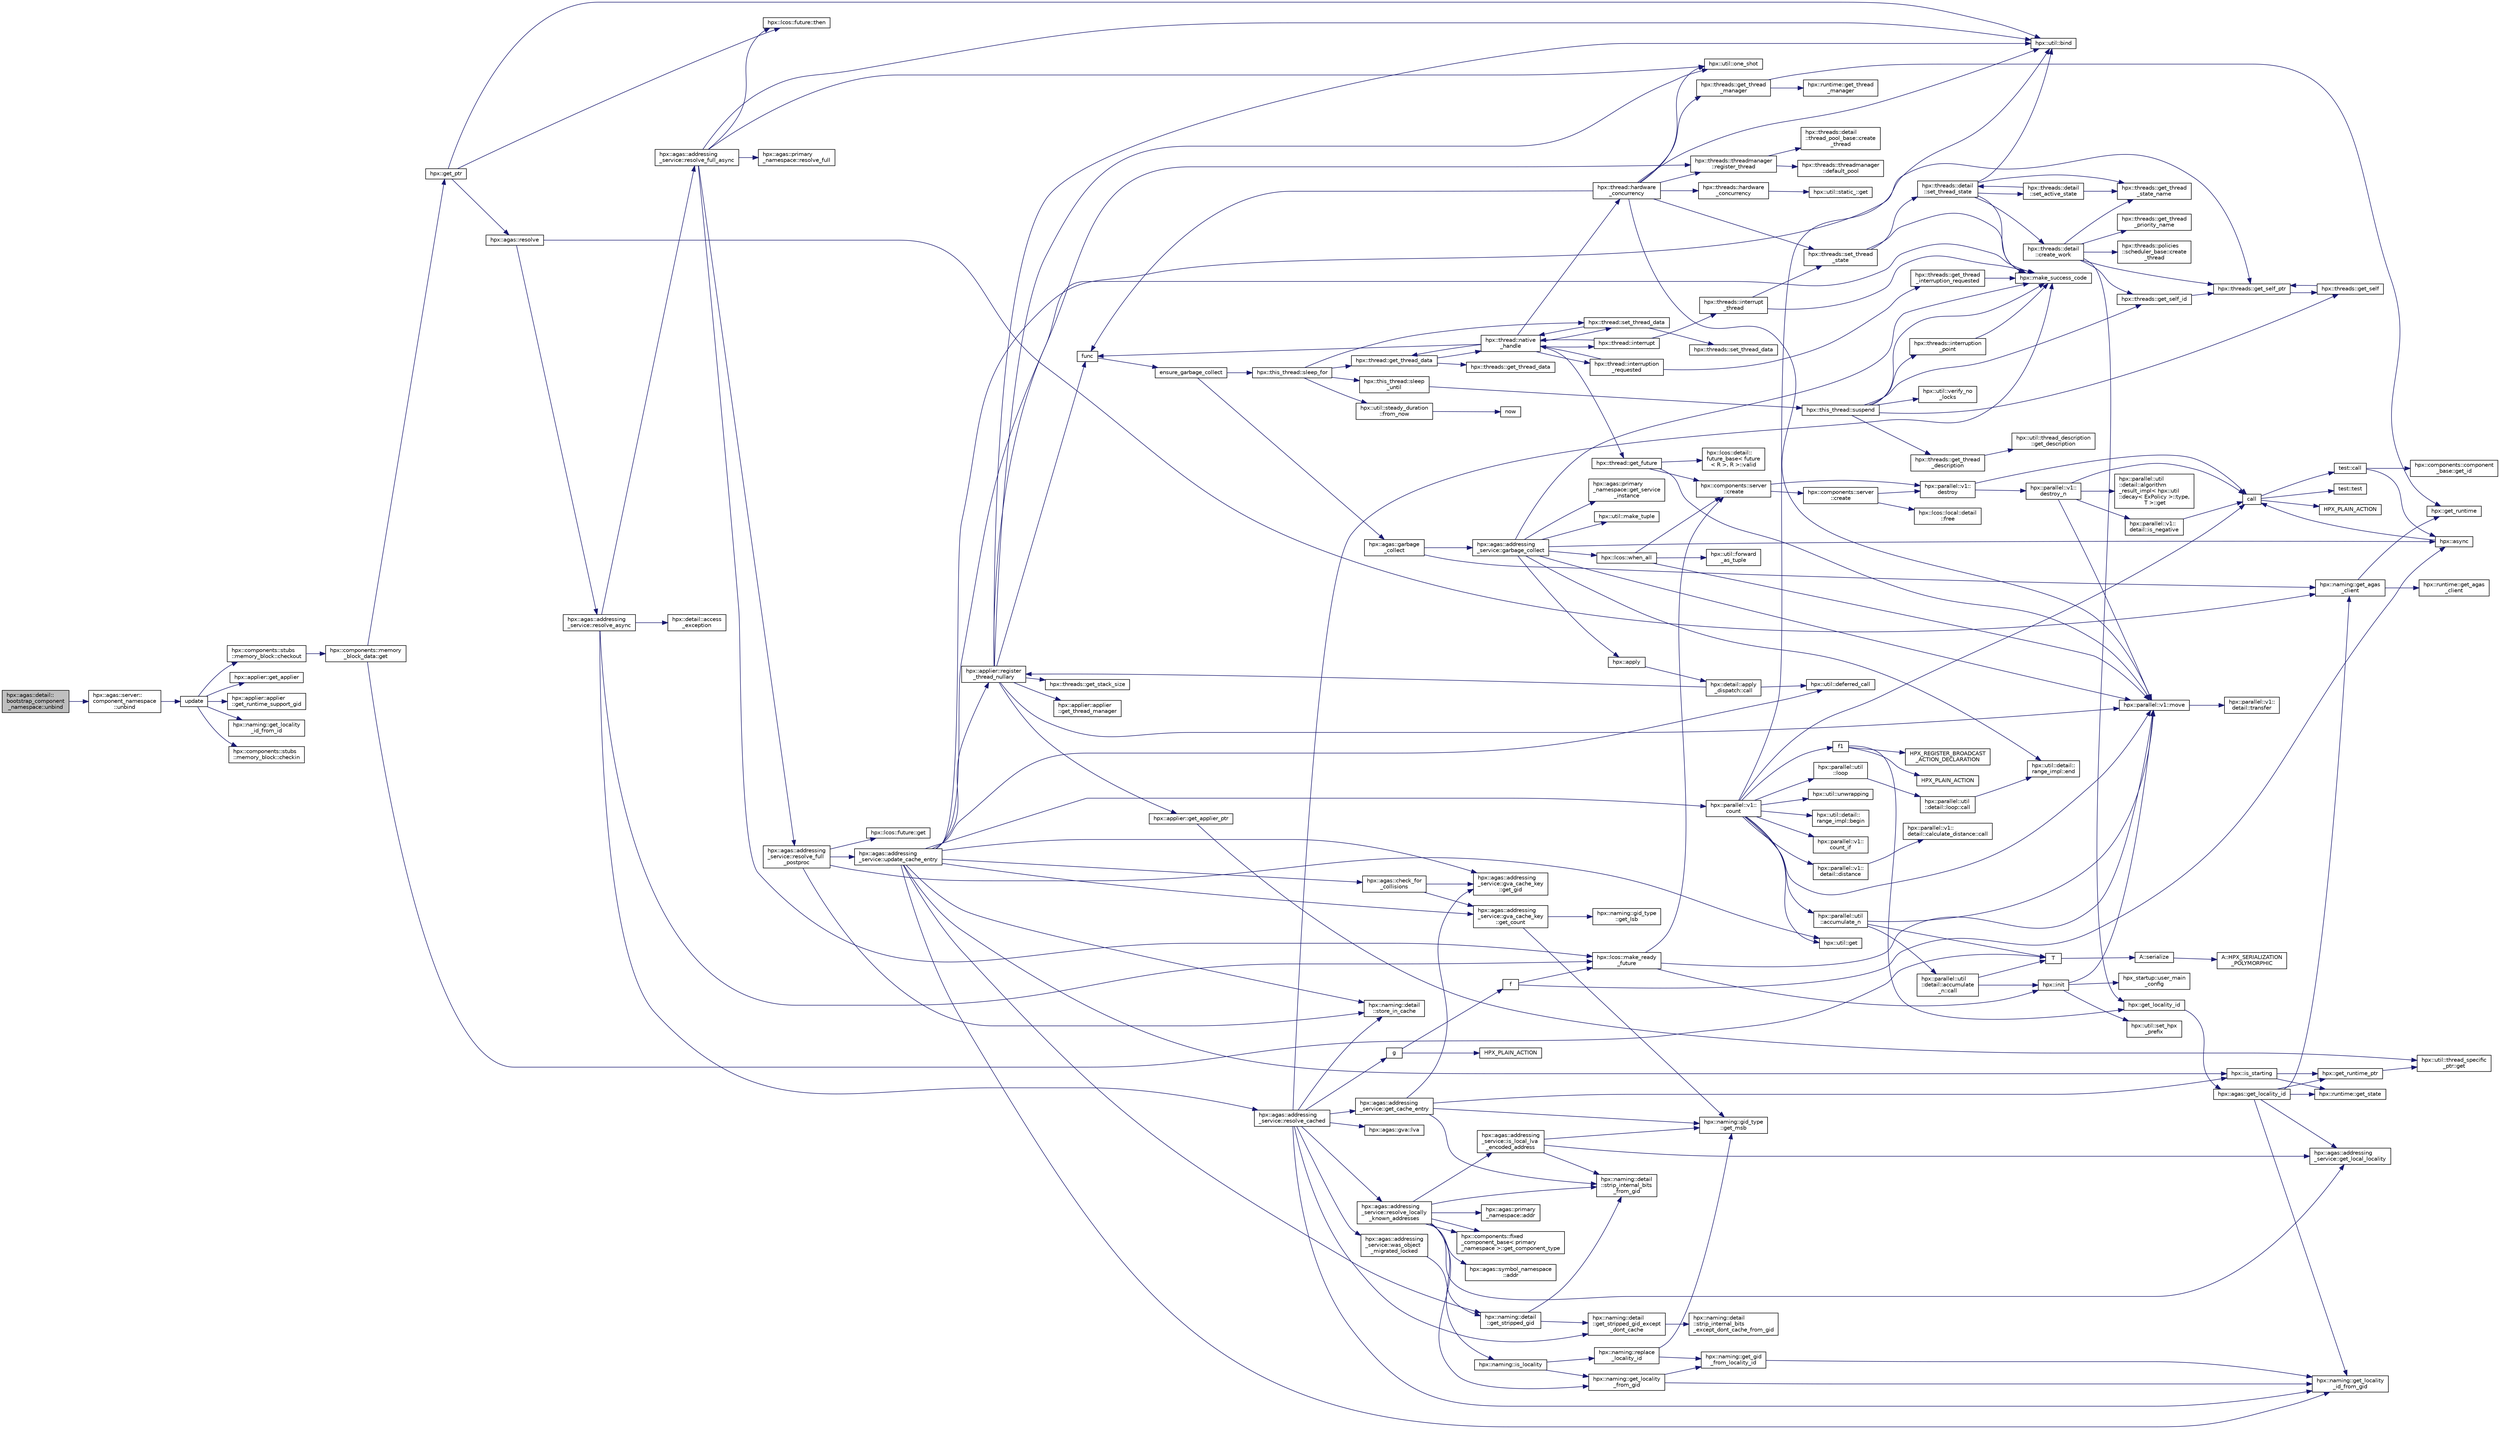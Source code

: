 digraph "hpx::agas::detail::bootstrap_component_namespace::unbind"
{
  edge [fontname="Helvetica",fontsize="10",labelfontname="Helvetica",labelfontsize="10"];
  node [fontname="Helvetica",fontsize="10",shape=record];
  rankdir="LR";
  Node1543 [label="hpx::agas::detail::\lbootstrap_component\l_namespace::unbind",height=0.2,width=0.4,color="black", fillcolor="grey75", style="filled", fontcolor="black"];
  Node1543 -> Node1544 [color="midnightblue",fontsize="10",style="solid",fontname="Helvetica"];
  Node1544 [label="hpx::agas::server::\lcomponent_namespace\l::unbind",height=0.2,width=0.4,color="black", fillcolor="white", style="filled",URL="$d4/dc8/structhpx_1_1agas_1_1server_1_1component__namespace.html#a6a1c04b36c3f7c2a61dba64cf586f2b7"];
  Node1544 -> Node1545 [color="midnightblue",fontsize="10",style="solid",fontname="Helvetica"];
  Node1545 [label="update",height=0.2,width=0.4,color="black", fillcolor="white", style="filled",URL="$d7/d8b/non__atomic__rma_8cpp.html#a1f6c9aa3449cfad360e892c9c0bb7773"];
  Node1545 -> Node1546 [color="midnightblue",fontsize="10",style="solid",fontname="Helvetica"];
  Node1546 [label="hpx::components::stubs\l::memory_block::checkout",height=0.2,width=0.4,color="black", fillcolor="white", style="filled",URL="$d2/d46/structhpx_1_1components_1_1stubs_1_1memory__block.html#a37128bbb38e0ee31010f3d06d6de4e66"];
  Node1546 -> Node1547 [color="midnightblue",fontsize="10",style="solid",fontname="Helvetica"];
  Node1547 [label="hpx::components::memory\l_block_data::get",height=0.2,width=0.4,color="black", fillcolor="white", style="filled",URL="$d5/d76/classhpx_1_1components_1_1memory__block__data.html#a97ce2f01b730d8d90d329c1642fc0b28"];
  Node1547 -> Node1548 [color="midnightblue",fontsize="10",style="solid",fontname="Helvetica"];
  Node1548 [label="T",height=0.2,width=0.4,color="black", fillcolor="white", style="filled",URL="$db/d33/polymorphic__semiintrusive__template_8cpp.html#ad187658f9cb91c1312b39ae7e896f1ea"];
  Node1548 -> Node1549 [color="midnightblue",fontsize="10",style="solid",fontname="Helvetica"];
  Node1549 [label="A::serialize",height=0.2,width=0.4,color="black", fillcolor="white", style="filled",URL="$d7/da0/struct_a.html#a5f5c287cf471e274ed9dda0da1592212"];
  Node1549 -> Node1550 [color="midnightblue",fontsize="10",style="solid",fontname="Helvetica"];
  Node1550 [label="A::HPX_SERIALIZATION\l_POLYMORPHIC",height=0.2,width=0.4,color="black", fillcolor="white", style="filled",URL="$d7/da0/struct_a.html#ada978cc156cebbafddb1f3aa4c01918c"];
  Node1547 -> Node1551 [color="midnightblue",fontsize="10",style="solid",fontname="Helvetica"];
  Node1551 [label="hpx::get_ptr",height=0.2,width=0.4,color="black", fillcolor="white", style="filled",URL="$d8/d83/namespacehpx.html#aeb814737de830a2e8e340ca052d5ebfa",tooltip="Returns a future referring to the pointer to the underlying memory of a component. "];
  Node1551 -> Node1552 [color="midnightblue",fontsize="10",style="solid",fontname="Helvetica"];
  Node1552 [label="hpx::agas::resolve",height=0.2,width=0.4,color="black", fillcolor="white", style="filled",URL="$dc/d54/namespacehpx_1_1agas.html#aa3252ce39fbc229439bb0d85875b01fb"];
  Node1552 -> Node1553 [color="midnightblue",fontsize="10",style="solid",fontname="Helvetica"];
  Node1553 [label="hpx::naming::get_agas\l_client",height=0.2,width=0.4,color="black", fillcolor="white", style="filled",URL="$d4/dc9/namespacehpx_1_1naming.html#a0408fffd5d34b620712a801b0ae3b032"];
  Node1553 -> Node1554 [color="midnightblue",fontsize="10",style="solid",fontname="Helvetica"];
  Node1554 [label="hpx::get_runtime",height=0.2,width=0.4,color="black", fillcolor="white", style="filled",URL="$d8/d83/namespacehpx.html#aef902cc6c7dd3b9fbadf34d1e850a070"];
  Node1553 -> Node1555 [color="midnightblue",fontsize="10",style="solid",fontname="Helvetica"];
  Node1555 [label="hpx::runtime::get_agas\l_client",height=0.2,width=0.4,color="black", fillcolor="white", style="filled",URL="$d0/d7b/classhpx_1_1runtime.html#aeb5dddd30d6b9861669af8ad44d1a96a"];
  Node1552 -> Node1556 [color="midnightblue",fontsize="10",style="solid",fontname="Helvetica"];
  Node1556 [label="hpx::agas::addressing\l_service::resolve_async",height=0.2,width=0.4,color="black", fillcolor="white", style="filled",URL="$db/d58/structhpx_1_1agas_1_1addressing__service.html#a3344990e7d5c255f51bf89a8fb2828eb"];
  Node1556 -> Node1557 [color="midnightblue",fontsize="10",style="solid",fontname="Helvetica"];
  Node1557 [label="hpx::lcos::make_ready\l_future",height=0.2,width=0.4,color="black", fillcolor="white", style="filled",URL="$d2/dc9/namespacehpx_1_1lcos.html#a42997564ddfde91d475b8a2cea8f53e4"];
  Node1557 -> Node1558 [color="midnightblue",fontsize="10",style="solid",fontname="Helvetica"];
  Node1558 [label="hpx::init",height=0.2,width=0.4,color="black", fillcolor="white", style="filled",URL="$d8/d83/namespacehpx.html#a3c694ea960b47c56b33351ba16e3d76b",tooltip="Main entry point for launching the HPX runtime system. "];
  Node1558 -> Node1559 [color="midnightblue",fontsize="10",style="solid",fontname="Helvetica"];
  Node1559 [label="hpx::util::set_hpx\l_prefix",height=0.2,width=0.4,color="black", fillcolor="white", style="filled",URL="$df/dad/namespacehpx_1_1util.html#ae40a23c1ba0a48d9304dcf717a95793e"];
  Node1558 -> Node1560 [color="midnightblue",fontsize="10",style="solid",fontname="Helvetica"];
  Node1560 [label="hpx_startup::user_main\l_config",height=0.2,width=0.4,color="black", fillcolor="white", style="filled",URL="$d3/dd2/namespacehpx__startup.html#aaac571d88bd3912a4225a23eb3261637"];
  Node1558 -> Node1561 [color="midnightblue",fontsize="10",style="solid",fontname="Helvetica"];
  Node1561 [label="hpx::parallel::v1::move",height=0.2,width=0.4,color="black", fillcolor="white", style="filled",URL="$db/db9/namespacehpx_1_1parallel_1_1v1.html#aa7c4ede081ce786c9d1eb1adff495cfc"];
  Node1561 -> Node1562 [color="midnightblue",fontsize="10",style="solid",fontname="Helvetica"];
  Node1562 [label="hpx::parallel::v1::\ldetail::transfer",height=0.2,width=0.4,color="black", fillcolor="white", style="filled",URL="$d2/ddd/namespacehpx_1_1parallel_1_1v1_1_1detail.html#ab1b56a05e1885ca7cc7ffa1804dd2f3c"];
  Node1557 -> Node1563 [color="midnightblue",fontsize="10",style="solid",fontname="Helvetica"];
  Node1563 [label="hpx::components::server\l::create",height=0.2,width=0.4,color="black", fillcolor="white", style="filled",URL="$d2/da2/namespacehpx_1_1components_1_1server.html#ac776c89f3d68ceb910e8cee9fa937ab4",tooltip="Create arrays of components using their default constructor. "];
  Node1563 -> Node1564 [color="midnightblue",fontsize="10",style="solid",fontname="Helvetica"];
  Node1564 [label="hpx::components::server\l::create",height=0.2,width=0.4,color="black", fillcolor="white", style="filled",URL="$d2/da2/namespacehpx_1_1components_1_1server.html#a77d26de181c97b444565e230577981bd"];
  Node1564 -> Node1565 [color="midnightblue",fontsize="10",style="solid",fontname="Helvetica"];
  Node1565 [label="hpx::lcos::local::detail\l::free",height=0.2,width=0.4,color="black", fillcolor="white", style="filled",URL="$d4/dcb/namespacehpx_1_1lcos_1_1local_1_1detail.html#a55a940f019734e9bb045dc123cd80e48"];
  Node1564 -> Node1566 [color="midnightblue",fontsize="10",style="solid",fontname="Helvetica"];
  Node1566 [label="hpx::parallel::v1::\ldestroy",height=0.2,width=0.4,color="black", fillcolor="white", style="filled",URL="$db/db9/namespacehpx_1_1parallel_1_1v1.html#acf303558375048e8a7cc9a2c2e09477f"];
  Node1566 -> Node1567 [color="midnightblue",fontsize="10",style="solid",fontname="Helvetica"];
  Node1567 [label="call",height=0.2,width=0.4,color="black", fillcolor="white", style="filled",URL="$d2/d67/promise__1620_8cpp.html#a58357f0b82bc761e1d0b9091ed563a70"];
  Node1567 -> Node1568 [color="midnightblue",fontsize="10",style="solid",fontname="Helvetica"];
  Node1568 [label="test::test",height=0.2,width=0.4,color="black", fillcolor="white", style="filled",URL="$d8/d89/structtest.html#ab42d5ece712d716b04cb3f686f297a26"];
  Node1567 -> Node1569 [color="midnightblue",fontsize="10",style="solid",fontname="Helvetica"];
  Node1569 [label="HPX_PLAIN_ACTION",height=0.2,width=0.4,color="black", fillcolor="white", style="filled",URL="$d2/d67/promise__1620_8cpp.html#ab96aab827a4b1fcaf66cfe0ba83fef23"];
  Node1567 -> Node1570 [color="midnightblue",fontsize="10",style="solid",fontname="Helvetica"];
  Node1570 [label="test::call",height=0.2,width=0.4,color="black", fillcolor="white", style="filled",URL="$d8/d89/structtest.html#aeb29e7ed6518b9426ccf1344c52620ae"];
  Node1570 -> Node1571 [color="midnightblue",fontsize="10",style="solid",fontname="Helvetica"];
  Node1571 [label="hpx::async",height=0.2,width=0.4,color="black", fillcolor="white", style="filled",URL="$d8/d83/namespacehpx.html#acb7d8e37b73b823956ce144f9a57eaa4"];
  Node1571 -> Node1567 [color="midnightblue",fontsize="10",style="solid",fontname="Helvetica"];
  Node1570 -> Node1572 [color="midnightblue",fontsize="10",style="solid",fontname="Helvetica"];
  Node1572 [label="hpx::components::component\l_base::get_id",height=0.2,width=0.4,color="black", fillcolor="white", style="filled",URL="$d2/de6/classhpx_1_1components_1_1component__base.html#a4c8fd93514039bdf01c48d66d82b19cd"];
  Node1566 -> Node1573 [color="midnightblue",fontsize="10",style="solid",fontname="Helvetica"];
  Node1573 [label="hpx::parallel::v1::\ldestroy_n",height=0.2,width=0.4,color="black", fillcolor="white", style="filled",URL="$db/db9/namespacehpx_1_1parallel_1_1v1.html#a71d0691132a300690163f5636bcd5bd3"];
  Node1573 -> Node1574 [color="midnightblue",fontsize="10",style="solid",fontname="Helvetica"];
  Node1574 [label="hpx::parallel::v1::\ldetail::is_negative",height=0.2,width=0.4,color="black", fillcolor="white", style="filled",URL="$d2/ddd/namespacehpx_1_1parallel_1_1v1_1_1detail.html#adf2e40fc4b20ad0fd442ee3118a4d527"];
  Node1574 -> Node1567 [color="midnightblue",fontsize="10",style="solid",fontname="Helvetica"];
  Node1573 -> Node1575 [color="midnightblue",fontsize="10",style="solid",fontname="Helvetica"];
  Node1575 [label="hpx::parallel::util\l::detail::algorithm\l_result_impl\< hpx::util\l::decay\< ExPolicy \>::type,\l T \>::get",height=0.2,width=0.4,color="black", fillcolor="white", style="filled",URL="$d2/d42/structhpx_1_1parallel_1_1util_1_1detail_1_1algorithm__result__impl.html#ab5b051e8ec74eff5e0e62fd63f5d377e"];
  Node1573 -> Node1561 [color="midnightblue",fontsize="10",style="solid",fontname="Helvetica"];
  Node1573 -> Node1567 [color="midnightblue",fontsize="10",style="solid",fontname="Helvetica"];
  Node1563 -> Node1566 [color="midnightblue",fontsize="10",style="solid",fontname="Helvetica"];
  Node1557 -> Node1561 [color="midnightblue",fontsize="10",style="solid",fontname="Helvetica"];
  Node1556 -> Node1576 [color="midnightblue",fontsize="10",style="solid",fontname="Helvetica"];
  Node1576 [label="hpx::agas::addressing\l_service::resolve_cached",height=0.2,width=0.4,color="black", fillcolor="white", style="filled",URL="$db/d58/structhpx_1_1agas_1_1addressing__service.html#a187ac62b4a4b7c1b98b75979357f07a9"];
  Node1576 -> Node1577 [color="midnightblue",fontsize="10",style="solid",fontname="Helvetica"];
  Node1577 [label="hpx::naming::detail\l::get_stripped_gid_except\l_dont_cache",height=0.2,width=0.4,color="black", fillcolor="white", style="filled",URL="$d5/d18/namespacehpx_1_1naming_1_1detail.html#a1ab848588112d0f7fac377a15692c9cc"];
  Node1577 -> Node1578 [color="midnightblue",fontsize="10",style="solid",fontname="Helvetica"];
  Node1578 [label="hpx::naming::detail\l::strip_internal_bits\l_except_dont_cache_from_gid",height=0.2,width=0.4,color="black", fillcolor="white", style="filled",URL="$d5/d18/namespacehpx_1_1naming_1_1detail.html#aabeb51a92376c6bfb9cf31bf9ff0c4cc"];
  Node1576 -> Node1579 [color="midnightblue",fontsize="10",style="solid",fontname="Helvetica"];
  Node1579 [label="hpx::agas::addressing\l_service::resolve_locally\l_known_addresses",height=0.2,width=0.4,color="black", fillcolor="white", style="filled",URL="$db/d58/structhpx_1_1agas_1_1addressing__service.html#afb44b2c86524b47d1431d9d66524075c"];
  Node1579 -> Node1580 [color="midnightblue",fontsize="10",style="solid",fontname="Helvetica"];
  Node1580 [label="hpx::naming::detail\l::strip_internal_bits\l_from_gid",height=0.2,width=0.4,color="black", fillcolor="white", style="filled",URL="$d5/d18/namespacehpx_1_1naming_1_1detail.html#a95cca4d4bc82a9da3e804b225b03dfaf"];
  Node1579 -> Node1581 [color="midnightblue",fontsize="10",style="solid",fontname="Helvetica"];
  Node1581 [label="hpx::agas::addressing\l_service::is_local_lva\l_encoded_address",height=0.2,width=0.4,color="black", fillcolor="white", style="filled",URL="$db/d58/structhpx_1_1agas_1_1addressing__service.html#af9469c8740aeb898ce6937e2d0e57095"];
  Node1581 -> Node1580 [color="midnightblue",fontsize="10",style="solid",fontname="Helvetica"];
  Node1581 -> Node1582 [color="midnightblue",fontsize="10",style="solid",fontname="Helvetica"];
  Node1582 [label="hpx::agas::addressing\l_service::get_local_locality",height=0.2,width=0.4,color="black", fillcolor="white", style="filled",URL="$db/d58/structhpx_1_1agas_1_1addressing__service.html#ab52c19a37c2a7a006c6c15f90ad0539c"];
  Node1581 -> Node1583 [color="midnightblue",fontsize="10",style="solid",fontname="Helvetica"];
  Node1583 [label="hpx::naming::gid_type\l::get_msb",height=0.2,width=0.4,color="black", fillcolor="white", style="filled",URL="$d3/d67/structhpx_1_1naming_1_1gid__type.html#a31d0fb49a563fb184fecaabdced4dcd9"];
  Node1579 -> Node1582 [color="midnightblue",fontsize="10",style="solid",fontname="Helvetica"];
  Node1579 -> Node1584 [color="midnightblue",fontsize="10",style="solid",fontname="Helvetica"];
  Node1584 [label="hpx::naming::is_locality",height=0.2,width=0.4,color="black", fillcolor="white", style="filled",URL="$d4/dc9/namespacehpx_1_1naming.html#a960045d29982b0fda774809643cf2be8"];
  Node1584 -> Node1585 [color="midnightblue",fontsize="10",style="solid",fontname="Helvetica"];
  Node1585 [label="hpx::naming::get_locality\l_from_gid",height=0.2,width=0.4,color="black", fillcolor="white", style="filled",URL="$d4/dc9/namespacehpx_1_1naming.html#a0b1c0ab6510a7a869fa4e3c7717748e5"];
  Node1585 -> Node1586 [color="midnightblue",fontsize="10",style="solid",fontname="Helvetica"];
  Node1586 [label="hpx::naming::get_gid\l_from_locality_id",height=0.2,width=0.4,color="black", fillcolor="white", style="filled",URL="$d4/dc9/namespacehpx_1_1naming.html#ae50a3ecdb5854b6a25a556ebc9830541"];
  Node1586 -> Node1587 [color="midnightblue",fontsize="10",style="solid",fontname="Helvetica"];
  Node1587 [label="hpx::naming::get_locality\l_id_from_gid",height=0.2,width=0.4,color="black", fillcolor="white", style="filled",URL="$d4/dc9/namespacehpx_1_1naming.html#a7fd43037784560bd04fda9b49e33529f"];
  Node1585 -> Node1587 [color="midnightblue",fontsize="10",style="solid",fontname="Helvetica"];
  Node1584 -> Node1588 [color="midnightblue",fontsize="10",style="solid",fontname="Helvetica"];
  Node1588 [label="hpx::naming::replace\l_locality_id",height=0.2,width=0.4,color="black", fillcolor="white", style="filled",URL="$d4/dc9/namespacehpx_1_1naming.html#a27ed9275dccbd5fb677b350f040c21b4"];
  Node1588 -> Node1586 [color="midnightblue",fontsize="10",style="solid",fontname="Helvetica"];
  Node1588 -> Node1583 [color="midnightblue",fontsize="10",style="solid",fontname="Helvetica"];
  Node1579 -> Node1585 [color="midnightblue",fontsize="10",style="solid",fontname="Helvetica"];
  Node1579 -> Node1589 [color="midnightblue",fontsize="10",style="solid",fontname="Helvetica"];
  Node1589 [label="hpx::agas::primary\l_namespace::addr",height=0.2,width=0.4,color="black", fillcolor="white", style="filled",URL="$d1/d43/structhpx_1_1agas_1_1primary__namespace.html#ab71d11675989acee54e82f6d1956a77c"];
  Node1579 -> Node1590 [color="midnightblue",fontsize="10",style="solid",fontname="Helvetica"];
  Node1590 [label="hpx::components::fixed\l_component_base\< primary\l_namespace \>::get_component_type",height=0.2,width=0.4,color="black", fillcolor="white", style="filled",URL="$df/dfd/classhpx_1_1components_1_1fixed__component__base.html#aa87dbc5aad4f2ee3f9b8f62c6981a8c2"];
  Node1579 -> Node1591 [color="midnightblue",fontsize="10",style="solid",fontname="Helvetica"];
  Node1591 [label="hpx::agas::symbol_namespace\l::addr",height=0.2,width=0.4,color="black", fillcolor="white", style="filled",URL="$dd/d5e/structhpx_1_1agas_1_1symbol__namespace.html#a2527957c5b5ce9c4842294c8a95d00b4"];
  Node1579 -> Node1590 [color="midnightblue",fontsize="10",style="solid",fontname="Helvetica"];
  Node1576 -> Node1592 [color="midnightblue",fontsize="10",style="solid",fontname="Helvetica"];
  Node1592 [label="hpx::make_success_code",height=0.2,width=0.4,color="black", fillcolor="white", style="filled",URL="$d8/d83/namespacehpx.html#a0e8512a8f49e2a6c8185061181419d8f",tooltip="Returns error_code(hpx::success, \"success\", mode). "];
  Node1576 -> Node1593 [color="midnightblue",fontsize="10",style="solid",fontname="Helvetica"];
  Node1593 [label="hpx::naming::detail\l::store_in_cache",height=0.2,width=0.4,color="black", fillcolor="white", style="filled",URL="$d5/d18/namespacehpx_1_1naming_1_1detail.html#a58e1ddcbd72ed4042377e11f32abf3fa"];
  Node1576 -> Node1587 [color="midnightblue",fontsize="10",style="solid",fontname="Helvetica"];
  Node1576 -> Node1594 [color="midnightblue",fontsize="10",style="solid",fontname="Helvetica"];
  Node1594 [label="hpx::agas::addressing\l_service::was_object\l_migrated_locked",height=0.2,width=0.4,color="black", fillcolor="white", style="filled",URL="$db/d58/structhpx_1_1agas_1_1addressing__service.html#aade8c179c3866b1212fe6439b586ace1",tooltip="Maintain list of migrated objects. "];
  Node1594 -> Node1595 [color="midnightblue",fontsize="10",style="solid",fontname="Helvetica"];
  Node1595 [label="hpx::naming::detail\l::get_stripped_gid",height=0.2,width=0.4,color="black", fillcolor="white", style="filled",URL="$d5/d18/namespacehpx_1_1naming_1_1detail.html#ad3a849cb7ebd5dccf9aefadccc21dd89"];
  Node1595 -> Node1580 [color="midnightblue",fontsize="10",style="solid",fontname="Helvetica"];
  Node1595 -> Node1577 [color="midnightblue",fontsize="10",style="solid",fontname="Helvetica"];
  Node1576 -> Node1596 [color="midnightblue",fontsize="10",style="solid",fontname="Helvetica"];
  Node1596 [label="g",height=0.2,width=0.4,color="black", fillcolor="white", style="filled",URL="$da/d17/cxx11__noexcept_8cpp.html#a96f5ebe659f57f5faa7343c54f8ea39a"];
  Node1596 -> Node1597 [color="midnightblue",fontsize="10",style="solid",fontname="Helvetica"];
  Node1597 [label="f",height=0.2,width=0.4,color="black", fillcolor="white", style="filled",URL="$d4/d13/async__unwrap__1037_8cpp.html#a02a6b0b4f77af9f69a841dc8262b0cd0"];
  Node1597 -> Node1571 [color="midnightblue",fontsize="10",style="solid",fontname="Helvetica"];
  Node1597 -> Node1557 [color="midnightblue",fontsize="10",style="solid",fontname="Helvetica"];
  Node1596 -> Node1598 [color="midnightblue",fontsize="10",style="solid",fontname="Helvetica"];
  Node1598 [label="HPX_PLAIN_ACTION",height=0.2,width=0.4,color="black", fillcolor="white", style="filled",URL="$d4/d13/async__unwrap__1037_8cpp.html#ab5991a65409f0229f564e4935bd7b979"];
  Node1576 -> Node1599 [color="midnightblue",fontsize="10",style="solid",fontname="Helvetica"];
  Node1599 [label="hpx::agas::addressing\l_service::get_cache_entry",height=0.2,width=0.4,color="black", fillcolor="white", style="filled",URL="$db/d58/structhpx_1_1agas_1_1addressing__service.html#aa49e358ece0734e36829a90603b51c63"];
  Node1599 -> Node1600 [color="midnightblue",fontsize="10",style="solid",fontname="Helvetica"];
  Node1600 [label="hpx::is_starting",height=0.2,width=0.4,color="black", fillcolor="white", style="filled",URL="$d8/d83/namespacehpx.html#ab3ff61647293cfe9b7c3060fee8445a5",tooltip="Test whether the runtime system is currently being started. "];
  Node1600 -> Node1601 [color="midnightblue",fontsize="10",style="solid",fontname="Helvetica"];
  Node1601 [label="hpx::get_runtime_ptr",height=0.2,width=0.4,color="black", fillcolor="white", style="filled",URL="$d8/d83/namespacehpx.html#af29daf2bb3e01b4d6495a1742b6cce64"];
  Node1601 -> Node1602 [color="midnightblue",fontsize="10",style="solid",fontname="Helvetica"];
  Node1602 [label="hpx::util::thread_specific\l_ptr::get",height=0.2,width=0.4,color="black", fillcolor="white", style="filled",URL="$d4/d4c/structhpx_1_1util_1_1thread__specific__ptr.html#a3b27d8520710478aa41d1f74206bdba9"];
  Node1600 -> Node1603 [color="midnightblue",fontsize="10",style="solid",fontname="Helvetica"];
  Node1603 [label="hpx::runtime::get_state",height=0.2,width=0.4,color="black", fillcolor="white", style="filled",URL="$d0/d7b/classhpx_1_1runtime.html#ab405f80e060dac95d624520f38b0524c"];
  Node1599 -> Node1580 [color="midnightblue",fontsize="10",style="solid",fontname="Helvetica"];
  Node1599 -> Node1583 [color="midnightblue",fontsize="10",style="solid",fontname="Helvetica"];
  Node1599 -> Node1604 [color="midnightblue",fontsize="10",style="solid",fontname="Helvetica"];
  Node1604 [label="hpx::agas::addressing\l_service::gva_cache_key\l::get_gid",height=0.2,width=0.4,color="black", fillcolor="white", style="filled",URL="$d0/d9c/structhpx_1_1agas_1_1addressing__service_1_1gva__cache__key.html#a708ed959cf225ceef95f3328a99e29ff"];
  Node1576 -> Node1605 [color="midnightblue",fontsize="10",style="solid",fontname="Helvetica"];
  Node1605 [label="hpx::agas::gva::lva",height=0.2,width=0.4,color="black", fillcolor="white", style="filled",URL="$dc/d8a/structhpx_1_1agas_1_1gva.html#aea2401483cd9320a0a8ca504e79e076b"];
  Node1556 -> Node1606 [color="midnightblue",fontsize="10",style="solid",fontname="Helvetica"];
  Node1606 [label="hpx::detail::access\l_exception",height=0.2,width=0.4,color="black", fillcolor="white", style="filled",URL="$d5/dbe/namespacehpx_1_1detail.html#ad5b3b2c9c75cdd2d75f4473c03230643"];
  Node1556 -> Node1607 [color="midnightblue",fontsize="10",style="solid",fontname="Helvetica"];
  Node1607 [label="hpx::agas::addressing\l_service::resolve_full_async",height=0.2,width=0.4,color="black", fillcolor="white", style="filled",URL="$db/d58/structhpx_1_1agas_1_1addressing__service.html#af678e6288e0f302b9c96b813a8e660ef"];
  Node1607 -> Node1557 [color="midnightblue",fontsize="10",style="solid",fontname="Helvetica"];
  Node1607 -> Node1608 [color="midnightblue",fontsize="10",style="solid",fontname="Helvetica"];
  Node1608 [label="hpx::agas::primary\l_namespace::resolve_full",height=0.2,width=0.4,color="black", fillcolor="white", style="filled",URL="$d1/d43/structhpx_1_1agas_1_1primary__namespace.html#ae7bd476e130fc743397d0d18bb161f74"];
  Node1607 -> Node1609 [color="midnightblue",fontsize="10",style="solid",fontname="Helvetica"];
  Node1609 [label="hpx::lcos::future::then",height=0.2,width=0.4,color="black", fillcolor="white", style="filled",URL="$d0/d33/classhpx_1_1lcos_1_1future.html#a17045dee172c36e208b2cbd400fa8797"];
  Node1607 -> Node1610 [color="midnightblue",fontsize="10",style="solid",fontname="Helvetica"];
  Node1610 [label="hpx::util::bind",height=0.2,width=0.4,color="black", fillcolor="white", style="filled",URL="$df/dad/namespacehpx_1_1util.html#ad844caedf82a0173d6909d910c3e48c6"];
  Node1607 -> Node1611 [color="midnightblue",fontsize="10",style="solid",fontname="Helvetica"];
  Node1611 [label="hpx::util::one_shot",height=0.2,width=0.4,color="black", fillcolor="white", style="filled",URL="$df/dad/namespacehpx_1_1util.html#a273e61be42a72415291e0ec0a4f28c7a"];
  Node1607 -> Node1612 [color="midnightblue",fontsize="10",style="solid",fontname="Helvetica"];
  Node1612 [label="hpx::agas::addressing\l_service::resolve_full\l_postproc",height=0.2,width=0.4,color="black", fillcolor="white", style="filled",URL="$db/d58/structhpx_1_1agas_1_1addressing__service.html#a9adf9683a9e200a15224e7c04f8d6339"];
  Node1612 -> Node1613 [color="midnightblue",fontsize="10",style="solid",fontname="Helvetica"];
  Node1613 [label="hpx::util::get",height=0.2,width=0.4,color="black", fillcolor="white", style="filled",URL="$df/dad/namespacehpx_1_1util.html#a5cbd3c41f03f4d4acaedaa4777e3cc02"];
  Node1612 -> Node1614 [color="midnightblue",fontsize="10",style="solid",fontname="Helvetica"];
  Node1614 [label="hpx::lcos::future::get",height=0.2,width=0.4,color="black", fillcolor="white", style="filled",URL="$d0/d33/classhpx_1_1lcos_1_1future.html#a8c28269486d5620ac48af349f17bb41c"];
  Node1612 -> Node1593 [color="midnightblue",fontsize="10",style="solid",fontname="Helvetica"];
  Node1612 -> Node1615 [color="midnightblue",fontsize="10",style="solid",fontname="Helvetica"];
  Node1615 [label="hpx::agas::addressing\l_service::update_cache_entry",height=0.2,width=0.4,color="black", fillcolor="white", style="filled",URL="$db/d58/structhpx_1_1agas_1_1addressing__service.html#ab49f7530592fc5c804c94720b8ffd61d"];
  Node1615 -> Node1592 [color="midnightblue",fontsize="10",style="solid",fontname="Helvetica"];
  Node1615 -> Node1593 [color="midnightblue",fontsize="10",style="solid",fontname="Helvetica"];
  Node1615 -> Node1595 [color="midnightblue",fontsize="10",style="solid",fontname="Helvetica"];
  Node1615 -> Node1587 [color="midnightblue",fontsize="10",style="solid",fontname="Helvetica"];
  Node1615 -> Node1616 [color="midnightblue",fontsize="10",style="solid",fontname="Helvetica"];
  Node1616 [label="hpx::threads::get_self_ptr",height=0.2,width=0.4,color="black", fillcolor="white", style="filled",URL="$d7/d28/namespacehpx_1_1threads.html#a22877ae347ad884cde3a51397dad6c53"];
  Node1616 -> Node1617 [color="midnightblue",fontsize="10",style="solid",fontname="Helvetica"];
  Node1617 [label="hpx::threads::get_self",height=0.2,width=0.4,color="black", fillcolor="white", style="filled",URL="$d7/d28/namespacehpx_1_1threads.html#a07daf4d6d29233f20d66d41ab7b5b8e8"];
  Node1617 -> Node1616 [color="midnightblue",fontsize="10",style="solid",fontname="Helvetica"];
  Node1615 -> Node1600 [color="midnightblue",fontsize="10",style="solid",fontname="Helvetica"];
  Node1615 -> Node1618 [color="midnightblue",fontsize="10",style="solid",fontname="Helvetica"];
  Node1618 [label="hpx::applier::register\l_thread_nullary",height=0.2,width=0.4,color="black", fillcolor="white", style="filled",URL="$d8/dcb/namespacehpx_1_1applier.html#a401cd1145927e58d74d1eb52aaccd936"];
  Node1618 -> Node1619 [color="midnightblue",fontsize="10",style="solid",fontname="Helvetica"];
  Node1619 [label="hpx::applier::get_applier_ptr",height=0.2,width=0.4,color="black", fillcolor="white", style="filled",URL="$d8/dcb/namespacehpx_1_1applier.html#a617483cf2b77ad3a0aa428ade7b35299"];
  Node1619 -> Node1602 [color="midnightblue",fontsize="10",style="solid",fontname="Helvetica"];
  Node1618 -> Node1620 [color="midnightblue",fontsize="10",style="solid",fontname="Helvetica"];
  Node1620 [label="func",height=0.2,width=0.4,color="black", fillcolor="white", style="filled",URL="$d8/dfd/id__type__ref__counting__1032_8cpp.html#ab811b86ea5107ffb3351fcaa29d2c652"];
  Node1620 -> Node1621 [color="midnightblue",fontsize="10",style="solid",fontname="Helvetica"];
  Node1621 [label="ensure_garbage_collect",height=0.2,width=0.4,color="black", fillcolor="white", style="filled",URL="$d8/dfd/id__type__ref__counting__1032_8cpp.html#a5264b94bf7c262ac0e521fb290d476d5"];
  Node1621 -> Node1622 [color="midnightblue",fontsize="10",style="solid",fontname="Helvetica"];
  Node1622 [label="hpx::this_thread::sleep_for",height=0.2,width=0.4,color="black", fillcolor="white", style="filled",URL="$d9/d52/namespacehpx_1_1this__thread.html#afc042a5a5fa52eef2d1d177a343435cf"];
  Node1622 -> Node1623 [color="midnightblue",fontsize="10",style="solid",fontname="Helvetica"];
  Node1623 [label="hpx::this_thread::sleep\l_until",height=0.2,width=0.4,color="black", fillcolor="white", style="filled",URL="$d9/d52/namespacehpx_1_1this__thread.html#ae12a853980115b23ff0ab8ca06622658"];
  Node1623 -> Node1624 [color="midnightblue",fontsize="10",style="solid",fontname="Helvetica"];
  Node1624 [label="hpx::this_thread::suspend",height=0.2,width=0.4,color="black", fillcolor="white", style="filled",URL="$d9/d52/namespacehpx_1_1this__thread.html#aca220026fb3014c0881d129fe31c0073"];
  Node1624 -> Node1617 [color="midnightblue",fontsize="10",style="solid",fontname="Helvetica"];
  Node1624 -> Node1625 [color="midnightblue",fontsize="10",style="solid",fontname="Helvetica"];
  Node1625 [label="hpx::threads::get_self_id",height=0.2,width=0.4,color="black", fillcolor="white", style="filled",URL="$d7/d28/namespacehpx_1_1threads.html#afafe0f900b9fac3d4ed3c747625c1cfe"];
  Node1625 -> Node1616 [color="midnightblue",fontsize="10",style="solid",fontname="Helvetica"];
  Node1624 -> Node1626 [color="midnightblue",fontsize="10",style="solid",fontname="Helvetica"];
  Node1626 [label="hpx::threads::interruption\l_point",height=0.2,width=0.4,color="black", fillcolor="white", style="filled",URL="$d7/d28/namespacehpx_1_1threads.html#ada6ec56a12b050707311d8c628089059"];
  Node1626 -> Node1592 [color="midnightblue",fontsize="10",style="solid",fontname="Helvetica"];
  Node1624 -> Node1627 [color="midnightblue",fontsize="10",style="solid",fontname="Helvetica"];
  Node1627 [label="hpx::util::verify_no\l_locks",height=0.2,width=0.4,color="black", fillcolor="white", style="filled",URL="$df/dad/namespacehpx_1_1util.html#ae0e1837ee6f09b79b26c2e788d2e9fc9"];
  Node1624 -> Node1628 [color="midnightblue",fontsize="10",style="solid",fontname="Helvetica"];
  Node1628 [label="hpx::threads::get_thread\l_description",height=0.2,width=0.4,color="black", fillcolor="white", style="filled",URL="$d7/d28/namespacehpx_1_1threads.html#a42fc18a7a680f4e8bc633a4b4c956701"];
  Node1628 -> Node1629 [color="midnightblue",fontsize="10",style="solid",fontname="Helvetica"];
  Node1629 [label="hpx::util::thread_description\l::get_description",height=0.2,width=0.4,color="black", fillcolor="white", style="filled",URL="$df/d9e/structhpx_1_1util_1_1thread__description.html#a8c834e14eca6eb228188022577f9f952"];
  Node1624 -> Node1592 [color="midnightblue",fontsize="10",style="solid",fontname="Helvetica"];
  Node1622 -> Node1630 [color="midnightblue",fontsize="10",style="solid",fontname="Helvetica"];
  Node1630 [label="hpx::util::steady_duration\l::from_now",height=0.2,width=0.4,color="black", fillcolor="white", style="filled",URL="$d9/d4f/classhpx_1_1util_1_1steady__duration.html#a0132206d767cd0f7395507b40111a153"];
  Node1630 -> Node1631 [color="midnightblue",fontsize="10",style="solid",fontname="Helvetica"];
  Node1631 [label="now",height=0.2,width=0.4,color="black", fillcolor="white", style="filled",URL="$de/db3/1d__stencil__1__omp_8cpp.html#a89e9667753dccfac455bd37a7a3a7b16"];
  Node1622 -> Node1632 [color="midnightblue",fontsize="10",style="solid",fontname="Helvetica"];
  Node1632 [label="hpx::thread::get_thread_data",height=0.2,width=0.4,color="black", fillcolor="white", style="filled",URL="$de/d9b/classhpx_1_1thread.html#a4535ef82cec3b953d2c941d20e3e3904"];
  Node1632 -> Node1633 [color="midnightblue",fontsize="10",style="solid",fontname="Helvetica"];
  Node1633 [label="hpx::threads::get_thread_data",height=0.2,width=0.4,color="black", fillcolor="white", style="filled",URL="$d7/d28/namespacehpx_1_1threads.html#a8737931ff6303807225f735b2b384ae4"];
  Node1632 -> Node1634 [color="midnightblue",fontsize="10",style="solid",fontname="Helvetica"];
  Node1634 [label="hpx::thread::native\l_handle",height=0.2,width=0.4,color="black", fillcolor="white", style="filled",URL="$de/d9b/classhpx_1_1thread.html#acf48190d264ab64c1c4ec99d0b421b5a"];
  Node1634 -> Node1635 [color="midnightblue",fontsize="10",style="solid",fontname="Helvetica"];
  Node1635 [label="hpx::thread::hardware\l_concurrency",height=0.2,width=0.4,color="black", fillcolor="white", style="filled",URL="$de/d9b/classhpx_1_1thread.html#a8e4fff210e02485ba493bc3a2a956c03"];
  Node1635 -> Node1636 [color="midnightblue",fontsize="10",style="solid",fontname="Helvetica"];
  Node1636 [label="hpx::threads::hardware\l_concurrency",height=0.2,width=0.4,color="black", fillcolor="white", style="filled",URL="$d7/d28/namespacehpx_1_1threads.html#aa8752a235478d2ad7b5ac467b63ab527"];
  Node1636 -> Node1637 [color="midnightblue",fontsize="10",style="solid",fontname="Helvetica"];
  Node1637 [label="hpx::util::static_::get",height=0.2,width=0.4,color="black", fillcolor="white", style="filled",URL="$d3/dbb/structhpx_1_1util_1_1static__.html#a2967c633948a3bf17a3b5405ef5a8318"];
  Node1635 -> Node1620 [color="midnightblue",fontsize="10",style="solid",fontname="Helvetica"];
  Node1635 -> Node1610 [color="midnightblue",fontsize="10",style="solid",fontname="Helvetica"];
  Node1635 -> Node1611 [color="midnightblue",fontsize="10",style="solid",fontname="Helvetica"];
  Node1635 -> Node1561 [color="midnightblue",fontsize="10",style="solid",fontname="Helvetica"];
  Node1635 -> Node1638 [color="midnightblue",fontsize="10",style="solid",fontname="Helvetica"];
  Node1638 [label="hpx::threads::get_thread\l_manager",height=0.2,width=0.4,color="black", fillcolor="white", style="filled",URL="$d7/d28/namespacehpx_1_1threads.html#a076973c3a53beadde7d967e22c4f6cce"];
  Node1638 -> Node1554 [color="midnightblue",fontsize="10",style="solid",fontname="Helvetica"];
  Node1638 -> Node1639 [color="midnightblue",fontsize="10",style="solid",fontname="Helvetica"];
  Node1639 [label="hpx::runtime::get_thread\l_manager",height=0.2,width=0.4,color="black", fillcolor="white", style="filled",URL="$d0/d7b/classhpx_1_1runtime.html#a865b12d57fcd44a8d3dda3e35414f563"];
  Node1635 -> Node1640 [color="midnightblue",fontsize="10",style="solid",fontname="Helvetica"];
  Node1640 [label="hpx::threads::threadmanager\l::register_thread",height=0.2,width=0.4,color="black", fillcolor="white", style="filled",URL="$d5/daa/classhpx_1_1threads_1_1threadmanager.html#a7f79c7578e08a60ca45eb276ce8133d8"];
  Node1640 -> Node1641 [color="midnightblue",fontsize="10",style="solid",fontname="Helvetica"];
  Node1641 [label="hpx::threads::threadmanager\l::default_pool",height=0.2,width=0.4,color="black", fillcolor="white", style="filled",URL="$d5/daa/classhpx_1_1threads_1_1threadmanager.html#a851f067d03b5dd1c5e6a9a6a841e05df"];
  Node1640 -> Node1642 [color="midnightblue",fontsize="10",style="solid",fontname="Helvetica"];
  Node1642 [label="hpx::threads::detail\l::thread_pool_base::create\l_thread",height=0.2,width=0.4,color="black", fillcolor="white", style="filled",URL="$de/dae/classhpx_1_1threads_1_1detail_1_1thread__pool__base.html#ad35d3779eef6f4528e62a26d71b34b34"];
  Node1635 -> Node1643 [color="midnightblue",fontsize="10",style="solid",fontname="Helvetica"];
  Node1643 [label="hpx::threads::set_thread\l_state",height=0.2,width=0.4,color="black", fillcolor="white", style="filled",URL="$d7/d28/namespacehpx_1_1threads.html#ac0690ad16ad778bcc79dcd727cc33025",tooltip="Set the thread state of the thread referenced by the thread_id id. "];
  Node1643 -> Node1592 [color="midnightblue",fontsize="10",style="solid",fontname="Helvetica"];
  Node1643 -> Node1644 [color="midnightblue",fontsize="10",style="solid",fontname="Helvetica"];
  Node1644 [label="hpx::threads::detail\l::set_thread_state",height=0.2,width=0.4,color="black", fillcolor="white", style="filled",URL="$d2/dd1/namespacehpx_1_1threads_1_1detail.html#af85ddc854c4a149bf1738eb1b111b9ab"];
  Node1644 -> Node1645 [color="midnightblue",fontsize="10",style="solid",fontname="Helvetica"];
  Node1645 [label="hpx::threads::get_thread\l_state_name",height=0.2,width=0.4,color="black", fillcolor="white", style="filled",URL="$d7/d28/namespacehpx_1_1threads.html#a26f91ea8d2195f165c033241c5cd11db"];
  Node1644 -> Node1592 [color="midnightblue",fontsize="10",style="solid",fontname="Helvetica"];
  Node1644 -> Node1610 [color="midnightblue",fontsize="10",style="solid",fontname="Helvetica"];
  Node1644 -> Node1646 [color="midnightblue",fontsize="10",style="solid",fontname="Helvetica"];
  Node1646 [label="hpx::threads::detail\l::set_active_state",height=0.2,width=0.4,color="black", fillcolor="white", style="filled",URL="$d2/dd1/namespacehpx_1_1threads_1_1detail.html#a45884a5bf04ad66a4f259231a3947e76"];
  Node1646 -> Node1645 [color="midnightblue",fontsize="10",style="solid",fontname="Helvetica"];
  Node1646 -> Node1644 [color="midnightblue",fontsize="10",style="solid",fontname="Helvetica"];
  Node1644 -> Node1647 [color="midnightblue",fontsize="10",style="solid",fontname="Helvetica"];
  Node1647 [label="hpx::threads::detail\l::create_work",height=0.2,width=0.4,color="black", fillcolor="white", style="filled",URL="$d2/dd1/namespacehpx_1_1threads_1_1detail.html#ae22384a3c1b1a1940032fad068fb54b1"];
  Node1647 -> Node1645 [color="midnightblue",fontsize="10",style="solid",fontname="Helvetica"];
  Node1647 -> Node1648 [color="midnightblue",fontsize="10",style="solid",fontname="Helvetica"];
  Node1648 [label="hpx::threads::get_thread\l_priority_name",height=0.2,width=0.4,color="black", fillcolor="white", style="filled",URL="$d7/d28/namespacehpx_1_1threads.html#a9c6b2fec0c1cf5b06ff83ce756ca6d42"];
  Node1647 -> Node1616 [color="midnightblue",fontsize="10",style="solid",fontname="Helvetica"];
  Node1647 -> Node1625 [color="midnightblue",fontsize="10",style="solid",fontname="Helvetica"];
  Node1647 -> Node1649 [color="midnightblue",fontsize="10",style="solid",fontname="Helvetica"];
  Node1649 [label="hpx::get_locality_id",height=0.2,width=0.4,color="black", fillcolor="white", style="filled",URL="$d8/d83/namespacehpx.html#a158d7c54a657bb364c1704033010697b",tooltip="Return the number of the locality this function is being called from. "];
  Node1649 -> Node1650 [color="midnightblue",fontsize="10",style="solid",fontname="Helvetica"];
  Node1650 [label="hpx::agas::get_locality_id",height=0.2,width=0.4,color="black", fillcolor="white", style="filled",URL="$dc/d54/namespacehpx_1_1agas.html#a491cc2ddecdf0f1a9129900caa6a4d3e"];
  Node1650 -> Node1601 [color="midnightblue",fontsize="10",style="solid",fontname="Helvetica"];
  Node1650 -> Node1603 [color="midnightblue",fontsize="10",style="solid",fontname="Helvetica"];
  Node1650 -> Node1553 [color="midnightblue",fontsize="10",style="solid",fontname="Helvetica"];
  Node1650 -> Node1582 [color="midnightblue",fontsize="10",style="solid",fontname="Helvetica"];
  Node1650 -> Node1587 [color="midnightblue",fontsize="10",style="solid",fontname="Helvetica"];
  Node1647 -> Node1651 [color="midnightblue",fontsize="10",style="solid",fontname="Helvetica"];
  Node1651 [label="hpx::threads::policies\l::scheduler_base::create\l_thread",height=0.2,width=0.4,color="black", fillcolor="white", style="filled",URL="$dd/d7e/structhpx_1_1threads_1_1policies_1_1scheduler__base.html#ad3b05cd7f363cc8e8410ce368c3794e0"];
  Node1634 -> Node1652 [color="midnightblue",fontsize="10",style="solid",fontname="Helvetica"];
  Node1652 [label="hpx::thread::interrupt",height=0.2,width=0.4,color="black", fillcolor="white", style="filled",URL="$de/d9b/classhpx_1_1thread.html#ac34d0d033aa743c476a79dbc2e1a8a39"];
  Node1652 -> Node1653 [color="midnightblue",fontsize="10",style="solid",fontname="Helvetica"];
  Node1653 [label="hpx::threads::interrupt\l_thread",height=0.2,width=0.4,color="black", fillcolor="white", style="filled",URL="$d7/d28/namespacehpx_1_1threads.html#a6bdda1a2aab61b9b13d274b5155d7e73"];
  Node1653 -> Node1592 [color="midnightblue",fontsize="10",style="solid",fontname="Helvetica"];
  Node1653 -> Node1643 [color="midnightblue",fontsize="10",style="solid",fontname="Helvetica"];
  Node1652 -> Node1634 [color="midnightblue",fontsize="10",style="solid",fontname="Helvetica"];
  Node1634 -> Node1654 [color="midnightblue",fontsize="10",style="solid",fontname="Helvetica"];
  Node1654 [label="hpx::thread::interruption\l_requested",height=0.2,width=0.4,color="black", fillcolor="white", style="filled",URL="$de/d9b/classhpx_1_1thread.html#a33276bb4c20bbb0b1978944e18ef71b8"];
  Node1654 -> Node1655 [color="midnightblue",fontsize="10",style="solid",fontname="Helvetica"];
  Node1655 [label="hpx::threads::get_thread\l_interruption_requested",height=0.2,width=0.4,color="black", fillcolor="white", style="filled",URL="$d7/d28/namespacehpx_1_1threads.html#ae64a7fdb8b5c8bac7be0c8282672a03b"];
  Node1655 -> Node1592 [color="midnightblue",fontsize="10",style="solid",fontname="Helvetica"];
  Node1654 -> Node1634 [color="midnightblue",fontsize="10",style="solid",fontname="Helvetica"];
  Node1634 -> Node1656 [color="midnightblue",fontsize="10",style="solid",fontname="Helvetica"];
  Node1656 [label="hpx::thread::get_future",height=0.2,width=0.4,color="black", fillcolor="white", style="filled",URL="$de/d9b/classhpx_1_1thread.html#a87fdb0d8da826366fc190ed224900a64"];
  Node1656 -> Node1657 [color="midnightblue",fontsize="10",style="solid",fontname="Helvetica"];
  Node1657 [label="hpx::lcos::detail::\lfuture_base\< future\l\< R \>, R \>::valid",height=0.2,width=0.4,color="black", fillcolor="white", style="filled",URL="$d5/dd7/classhpx_1_1lcos_1_1detail_1_1future__base.html#aaf7beb7374815614363033bd96573e75"];
  Node1656 -> Node1563 [color="midnightblue",fontsize="10",style="solid",fontname="Helvetica"];
  Node1656 -> Node1561 [color="midnightblue",fontsize="10",style="solid",fontname="Helvetica"];
  Node1634 -> Node1632 [color="midnightblue",fontsize="10",style="solid",fontname="Helvetica"];
  Node1634 -> Node1658 [color="midnightblue",fontsize="10",style="solid",fontname="Helvetica"];
  Node1658 [label="hpx::thread::set_thread_data",height=0.2,width=0.4,color="black", fillcolor="white", style="filled",URL="$de/d9b/classhpx_1_1thread.html#a7317a3cf5251f3b33c990449570d4cea"];
  Node1658 -> Node1659 [color="midnightblue",fontsize="10",style="solid",fontname="Helvetica"];
  Node1659 [label="hpx::threads::set_thread_data",height=0.2,width=0.4,color="black", fillcolor="white", style="filled",URL="$d7/d28/namespacehpx_1_1threads.html#a00a625acc149fce3ae38e4340454acf7"];
  Node1658 -> Node1634 [color="midnightblue",fontsize="10",style="solid",fontname="Helvetica"];
  Node1634 -> Node1620 [color="midnightblue",fontsize="10",style="solid",fontname="Helvetica"];
  Node1622 -> Node1658 [color="midnightblue",fontsize="10",style="solid",fontname="Helvetica"];
  Node1621 -> Node1660 [color="midnightblue",fontsize="10",style="solid",fontname="Helvetica"];
  Node1660 [label="hpx::agas::garbage\l_collect",height=0.2,width=0.4,color="black", fillcolor="white", style="filled",URL="$dc/d54/namespacehpx_1_1agas.html#a951337adc4f9bd6df00a50737468e911"];
  Node1660 -> Node1553 [color="midnightblue",fontsize="10",style="solid",fontname="Helvetica"];
  Node1660 -> Node1661 [color="midnightblue",fontsize="10",style="solid",fontname="Helvetica"];
  Node1661 [label="hpx::agas::addressing\l_service::garbage_collect",height=0.2,width=0.4,color="black", fillcolor="white", style="filled",URL="$db/d58/structhpx_1_1agas_1_1addressing__service.html#a87dcae0eacf6e62d5103ebf516d86f63"];
  Node1661 -> Node1592 [color="midnightblue",fontsize="10",style="solid",fontname="Helvetica"];
  Node1661 -> Node1662 [color="midnightblue",fontsize="10",style="solid",fontname="Helvetica"];
  Node1662 [label="hpx::agas::primary\l_namespace::get_service\l_instance",height=0.2,width=0.4,color="black", fillcolor="white", style="filled",URL="$d1/d43/structhpx_1_1agas_1_1primary__namespace.html#a7630ff0f30ff8c23b13b4672c5350e2e"];
  Node1661 -> Node1663 [color="midnightblue",fontsize="10",style="solid",fontname="Helvetica"];
  Node1663 [label="hpx::util::make_tuple",height=0.2,width=0.4,color="black", fillcolor="white", style="filled",URL="$df/dad/namespacehpx_1_1util.html#a06fa74211a987d208e013f400a9f5328"];
  Node1661 -> Node1664 [color="midnightblue",fontsize="10",style="solid",fontname="Helvetica"];
  Node1664 [label="hpx::util::detail::\lrange_impl::end",height=0.2,width=0.4,color="black", fillcolor="white", style="filled",URL="$d4/d4a/namespacehpx_1_1util_1_1detail_1_1range__impl.html#afb2ea48b0902f52ee4d8b764807b4316"];
  Node1661 -> Node1665 [color="midnightblue",fontsize="10",style="solid",fontname="Helvetica"];
  Node1665 [label="hpx::apply",height=0.2,width=0.4,color="black", fillcolor="white", style="filled",URL="$d8/d83/namespacehpx.html#aa87762f0db0731d385f3fdfdb25d59fc"];
  Node1665 -> Node1666 [color="midnightblue",fontsize="10",style="solid",fontname="Helvetica"];
  Node1666 [label="hpx::detail::apply\l_dispatch::call",height=0.2,width=0.4,color="black", fillcolor="white", style="filled",URL="$db/de8/structhpx_1_1detail_1_1apply__dispatch.html#a0755fab16d281e74bcff0f8045be9459"];
  Node1666 -> Node1618 [color="midnightblue",fontsize="10",style="solid",fontname="Helvetica"];
  Node1666 -> Node1667 [color="midnightblue",fontsize="10",style="solid",fontname="Helvetica"];
  Node1667 [label="hpx::util::deferred_call",height=0.2,width=0.4,color="black", fillcolor="white", style="filled",URL="$df/dad/namespacehpx_1_1util.html#acdded623c658a7a3436f7e76bc9d881c"];
  Node1661 -> Node1561 [color="midnightblue",fontsize="10",style="solid",fontname="Helvetica"];
  Node1661 -> Node1571 [color="midnightblue",fontsize="10",style="solid",fontname="Helvetica"];
  Node1661 -> Node1668 [color="midnightblue",fontsize="10",style="solid",fontname="Helvetica"];
  Node1668 [label="hpx::lcos::when_all",height=0.2,width=0.4,color="black", fillcolor="white", style="filled",URL="$d2/dc9/namespacehpx_1_1lcos.html#a1a6fb024d8690923fb185d5aee204d54"];
  Node1668 -> Node1669 [color="midnightblue",fontsize="10",style="solid",fontname="Helvetica"];
  Node1669 [label="hpx::util::forward\l_as_tuple",height=0.2,width=0.4,color="black", fillcolor="white", style="filled",URL="$df/dad/namespacehpx_1_1util.html#ab7c31e3f24c3302a4f67b6735a6fa597"];
  Node1668 -> Node1561 [color="midnightblue",fontsize="10",style="solid",fontname="Helvetica"];
  Node1668 -> Node1563 [color="midnightblue",fontsize="10",style="solid",fontname="Helvetica"];
  Node1618 -> Node1610 [color="midnightblue",fontsize="10",style="solid",fontname="Helvetica"];
  Node1618 -> Node1611 [color="midnightblue",fontsize="10",style="solid",fontname="Helvetica"];
  Node1618 -> Node1561 [color="midnightblue",fontsize="10",style="solid",fontname="Helvetica"];
  Node1618 -> Node1670 [color="midnightblue",fontsize="10",style="solid",fontname="Helvetica"];
  Node1670 [label="hpx::threads::get_stack_size",height=0.2,width=0.4,color="black", fillcolor="white", style="filled",URL="$d7/d28/namespacehpx_1_1threads.html#af597241b3c2785150be206737ca04aa6",tooltip="The get_stack_size function is part of the thread related API. It. "];
  Node1618 -> Node1671 [color="midnightblue",fontsize="10",style="solid",fontname="Helvetica"];
  Node1671 [label="hpx::applier::applier\l::get_thread_manager",height=0.2,width=0.4,color="black", fillcolor="white", style="filled",URL="$da/dcb/classhpx_1_1applier_1_1applier.html#acc36d583973701e573be39da97bba866",tooltip="Access the thread-manager instance associated with this applier. "];
  Node1618 -> Node1640 [color="midnightblue",fontsize="10",style="solid",fontname="Helvetica"];
  Node1615 -> Node1667 [color="midnightblue",fontsize="10",style="solid",fontname="Helvetica"];
  Node1615 -> Node1672 [color="midnightblue",fontsize="10",style="solid",fontname="Helvetica"];
  Node1672 [label="hpx::parallel::v1::\lcount",height=0.2,width=0.4,color="black", fillcolor="white", style="filled",URL="$db/db9/namespacehpx_1_1parallel_1_1v1.html#a19d058114a2bd44801aab4176b188e23"];
  Node1672 -> Node1673 [color="midnightblue",fontsize="10",style="solid",fontname="Helvetica"];
  Node1673 [label="hpx::parallel::v1::\lcount_if",height=0.2,width=0.4,color="black", fillcolor="white", style="filled",URL="$db/db9/namespacehpx_1_1parallel_1_1v1.html#ad836ff017ec208c2d6388a9b47b05ce0"];
  Node1672 -> Node1674 [color="midnightblue",fontsize="10",style="solid",fontname="Helvetica"];
  Node1674 [label="f1",height=0.2,width=0.4,color="black", fillcolor="white", style="filled",URL="$d8/d8b/broadcast_8cpp.html#a1751fbd41f2529b84514a9dbd767959a"];
  Node1674 -> Node1649 [color="midnightblue",fontsize="10",style="solid",fontname="Helvetica"];
  Node1674 -> Node1675 [color="midnightblue",fontsize="10",style="solid",fontname="Helvetica"];
  Node1675 [label="HPX_PLAIN_ACTION",height=0.2,width=0.4,color="black", fillcolor="white", style="filled",URL="$d8/d8b/broadcast_8cpp.html#a19685a0394ce6a99351f7a679f6eeefc"];
  Node1674 -> Node1676 [color="midnightblue",fontsize="10",style="solid",fontname="Helvetica"];
  Node1676 [label="HPX_REGISTER_BROADCAST\l_ACTION_DECLARATION",height=0.2,width=0.4,color="black", fillcolor="white", style="filled",URL="$d7/d38/addressing__service_8cpp.html#a573d764d9cb34eec46a4bdffcf07875f"];
  Node1672 -> Node1677 [color="midnightblue",fontsize="10",style="solid",fontname="Helvetica"];
  Node1677 [label="hpx::parallel::util\l::loop",height=0.2,width=0.4,color="black", fillcolor="white", style="filled",URL="$df/dc6/namespacehpx_1_1parallel_1_1util.html#a3f434e00f42929aac85debb8c5782213"];
  Node1677 -> Node1678 [color="midnightblue",fontsize="10",style="solid",fontname="Helvetica"];
  Node1678 [label="hpx::parallel::util\l::detail::loop::call",height=0.2,width=0.4,color="black", fillcolor="white", style="filled",URL="$da/d06/structhpx_1_1parallel_1_1util_1_1detail_1_1loop.html#a5c5e8dbda782f09cdb7bc2509e3bf09e"];
  Node1678 -> Node1664 [color="midnightblue",fontsize="10",style="solid",fontname="Helvetica"];
  Node1672 -> Node1610 [color="midnightblue",fontsize="10",style="solid",fontname="Helvetica"];
  Node1672 -> Node1561 [color="midnightblue",fontsize="10",style="solid",fontname="Helvetica"];
  Node1672 -> Node1613 [color="midnightblue",fontsize="10",style="solid",fontname="Helvetica"];
  Node1672 -> Node1567 [color="midnightblue",fontsize="10",style="solid",fontname="Helvetica"];
  Node1672 -> Node1679 [color="midnightblue",fontsize="10",style="solid",fontname="Helvetica"];
  Node1679 [label="hpx::parallel::v1::\ldetail::distance",height=0.2,width=0.4,color="black", fillcolor="white", style="filled",URL="$d2/ddd/namespacehpx_1_1parallel_1_1v1_1_1detail.html#a6bea3c6a5f470cad11f27ee6bab4a33f"];
  Node1679 -> Node1680 [color="midnightblue",fontsize="10",style="solid",fontname="Helvetica"];
  Node1680 [label="hpx::parallel::v1::\ldetail::calculate_distance::call",height=0.2,width=0.4,color="black", fillcolor="white", style="filled",URL="$db/dfa/structhpx_1_1parallel_1_1v1_1_1detail_1_1calculate__distance.html#a950a6627830a7d019ac0e734b0a447bf"];
  Node1672 -> Node1681 [color="midnightblue",fontsize="10",style="solid",fontname="Helvetica"];
  Node1681 [label="hpx::util::unwrapping",height=0.2,width=0.4,color="black", fillcolor="white", style="filled",URL="$df/dad/namespacehpx_1_1util.html#a7529d9ac687684c33403cdd1f9cef8e4"];
  Node1672 -> Node1682 [color="midnightblue",fontsize="10",style="solid",fontname="Helvetica"];
  Node1682 [label="hpx::parallel::util\l::accumulate_n",height=0.2,width=0.4,color="black", fillcolor="white", style="filled",URL="$df/dc6/namespacehpx_1_1parallel_1_1util.html#af19f9a2722f97c2247ea5d0dbb5e2d25"];
  Node1682 -> Node1683 [color="midnightblue",fontsize="10",style="solid",fontname="Helvetica"];
  Node1683 [label="hpx::parallel::util\l::detail::accumulate\l_n::call",height=0.2,width=0.4,color="black", fillcolor="white", style="filled",URL="$d8/d3b/structhpx_1_1parallel_1_1util_1_1detail_1_1accumulate__n.html#a765aceb8ab313fc92f7c4aaf70ccca8f"];
  Node1683 -> Node1558 [color="midnightblue",fontsize="10",style="solid",fontname="Helvetica"];
  Node1683 -> Node1548 [color="midnightblue",fontsize="10",style="solid",fontname="Helvetica"];
  Node1682 -> Node1561 [color="midnightblue",fontsize="10",style="solid",fontname="Helvetica"];
  Node1682 -> Node1548 [color="midnightblue",fontsize="10",style="solid",fontname="Helvetica"];
  Node1672 -> Node1684 [color="midnightblue",fontsize="10",style="solid",fontname="Helvetica"];
  Node1684 [label="hpx::util::detail::\lrange_impl::begin",height=0.2,width=0.4,color="black", fillcolor="white", style="filled",URL="$d4/d4a/namespacehpx_1_1util_1_1detail_1_1range__impl.html#a31e165df2b865cdd961f35ce938db41a"];
  Node1615 -> Node1685 [color="midnightblue",fontsize="10",style="solid",fontname="Helvetica"];
  Node1685 [label="hpx::agas::check_for\l_collisions",height=0.2,width=0.4,color="black", fillcolor="white", style="filled",URL="$dc/d54/namespacehpx_1_1agas.html#a4d42d0de49a9b04ee1dc7011f5a43b53"];
  Node1685 -> Node1604 [color="midnightblue",fontsize="10",style="solid",fontname="Helvetica"];
  Node1685 -> Node1686 [color="midnightblue",fontsize="10",style="solid",fontname="Helvetica"];
  Node1686 [label="hpx::agas::addressing\l_service::gva_cache_key\l::get_count",height=0.2,width=0.4,color="black", fillcolor="white", style="filled",URL="$d0/d9c/structhpx_1_1agas_1_1addressing__service_1_1gva__cache__key.html#a3568b745efded9c94e11f1f175928a40"];
  Node1686 -> Node1583 [color="midnightblue",fontsize="10",style="solid",fontname="Helvetica"];
  Node1686 -> Node1687 [color="midnightblue",fontsize="10",style="solid",fontname="Helvetica"];
  Node1687 [label="hpx::naming::gid_type\l::get_lsb",height=0.2,width=0.4,color="black", fillcolor="white", style="filled",URL="$d3/d67/structhpx_1_1naming_1_1gid__type.html#ad7dfeee6436c3b055ee759590b09b4a5"];
  Node1615 -> Node1604 [color="midnightblue",fontsize="10",style="solid",fontname="Helvetica"];
  Node1615 -> Node1686 [color="midnightblue",fontsize="10",style="solid",fontname="Helvetica"];
  Node1551 -> Node1609 [color="midnightblue",fontsize="10",style="solid",fontname="Helvetica"];
  Node1551 -> Node1610 [color="midnightblue",fontsize="10",style="solid",fontname="Helvetica"];
  Node1545 -> Node1688 [color="midnightblue",fontsize="10",style="solid",fontname="Helvetica"];
  Node1688 [label="hpx::applier::get_applier",height=0.2,width=0.4,color="black", fillcolor="white", style="filled",URL="$d8/dcb/namespacehpx_1_1applier.html#aba1147ab54a476403b37f20a39b1e239"];
  Node1545 -> Node1689 [color="midnightblue",fontsize="10",style="solid",fontname="Helvetica"];
  Node1689 [label="hpx::applier::applier\l::get_runtime_support_gid",height=0.2,width=0.4,color="black", fillcolor="white", style="filled",URL="$da/dcb/classhpx_1_1applier_1_1applier.html#a7736e709ace421b256997262fa7cc8f6"];
  Node1545 -> Node1690 [color="midnightblue",fontsize="10",style="solid",fontname="Helvetica"];
  Node1690 [label="hpx::naming::get_locality\l_id_from_id",height=0.2,width=0.4,color="black", fillcolor="white", style="filled",URL="$d4/dc9/namespacehpx_1_1naming.html#af568527a84c2ea192f494afa8a236e8c"];
  Node1545 -> Node1691 [color="midnightblue",fontsize="10",style="solid",fontname="Helvetica"];
  Node1691 [label="hpx::components::stubs\l::memory_block::checkin",height=0.2,width=0.4,color="black", fillcolor="white", style="filled",URL="$d2/d46/structhpx_1_1components_1_1stubs_1_1memory__block.html#a723a99c313a676b6a04fbb3ba9bfac51"];
}
